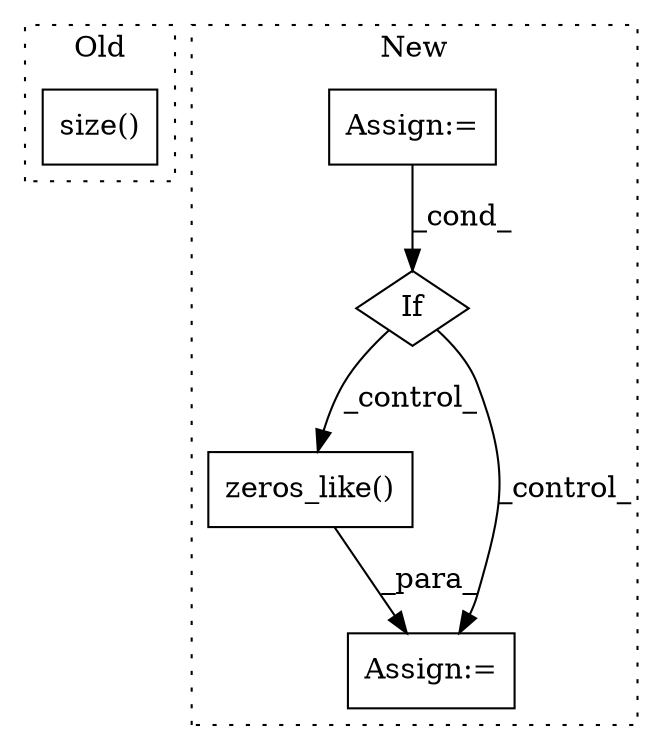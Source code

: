 digraph G {
subgraph cluster0 {
1 [label="size()" a="75" s="2092" l="26" shape="box"];
label = "Old";
style="dotted";
}
subgraph cluster1 {
2 [label="zeros_like()" a="75" s="3793,3816" l="17,20" shape="box"];
3 [label="Assign:=" a="68" s="3790" l="3" shape="box"];
4 [label="Assign:=" a="68" s="3624" l="3" shape="box"];
5 [label="If" a="96" s="3735" l="3" shape="diamond"];
label = "New";
style="dotted";
}
2 -> 3 [label="_para_"];
4 -> 5 [label="_cond_"];
5 -> 3 [label="_control_"];
5 -> 2 [label="_control_"];
}